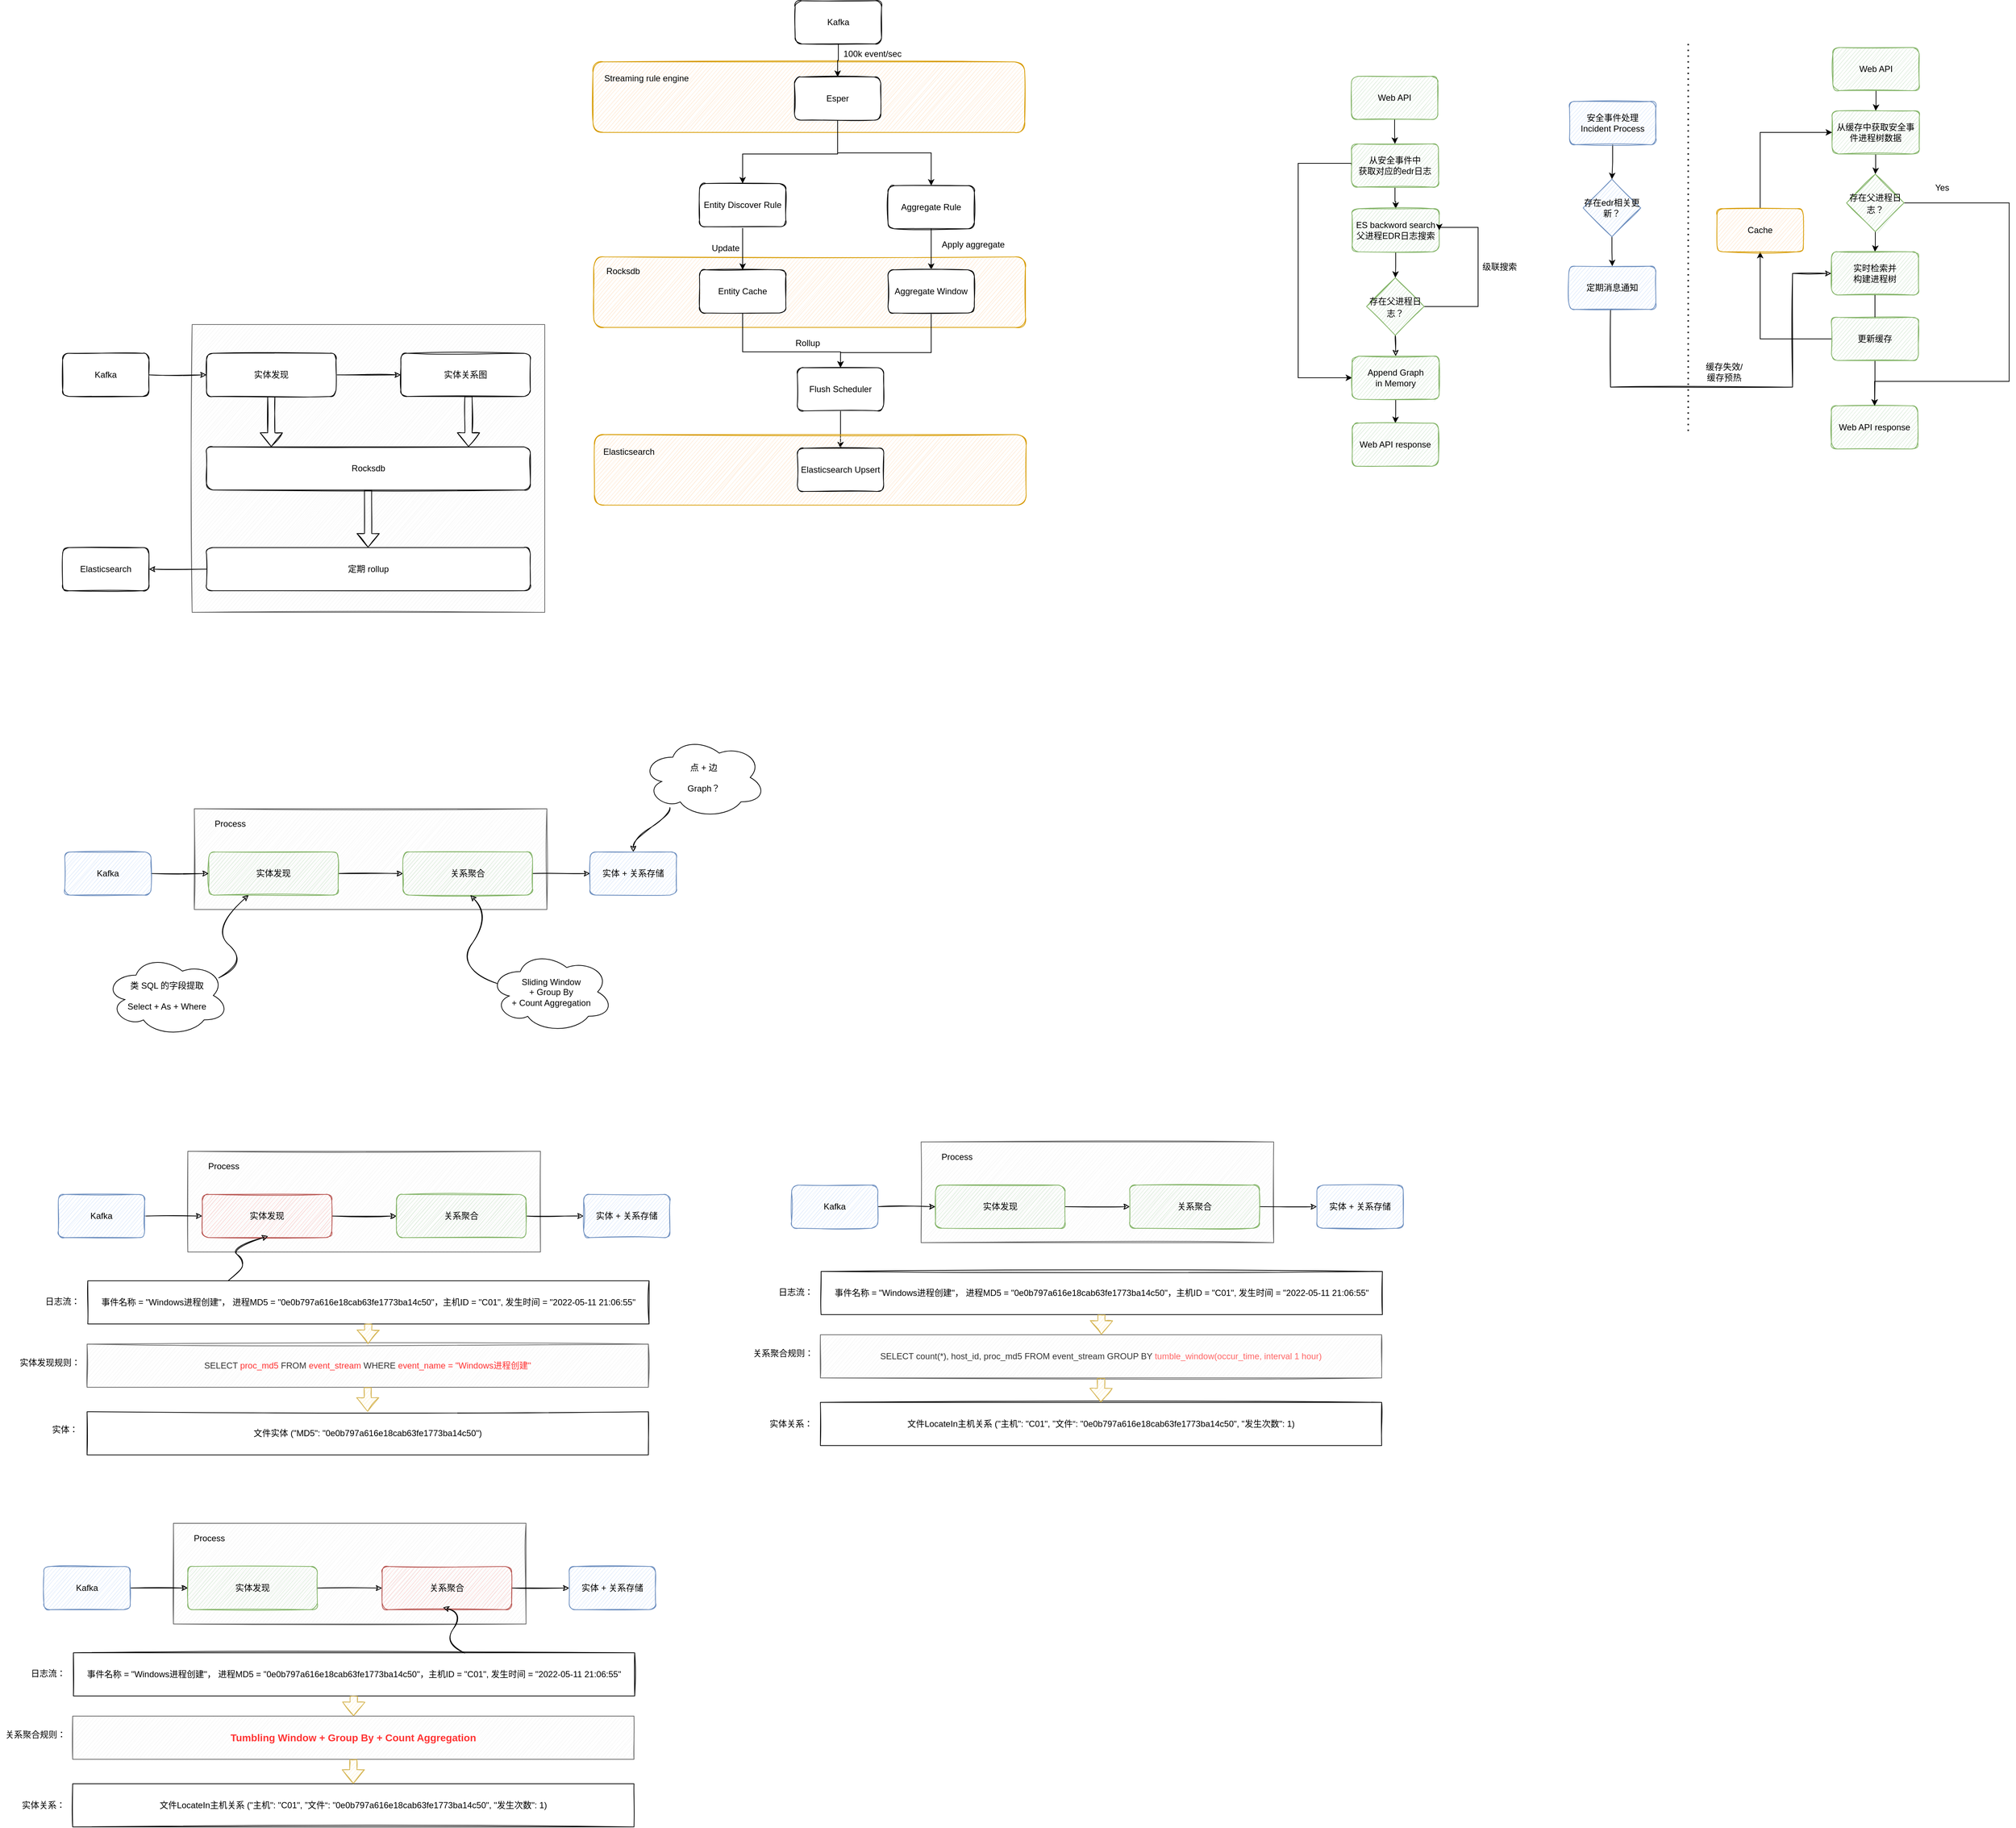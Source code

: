<mxfile version="18.0.3" type="github">
  <diagram id="Bc4stklnjkjWacHDApCI" name="Page-1">
    <mxGraphModel dx="2915" dy="2185" grid="0" gridSize="10" guides="0" tooltips="1" connect="1" arrows="1" fold="1" page="0" pageScale="1" pageWidth="827" pageHeight="1169" math="0" shadow="0">
      <root>
        <mxCell id="0" />
        <mxCell id="1" parent="0" />
        <mxCell id="wNQRX56qIdrxU0Y-b8XY-25" value="" style="rounded=1;whiteSpace=wrap;html=1;fillColor=#ffe6cc;strokeColor=#d79b00;sketch=1;" vertex="1" parent="1">
          <mxGeometry x="784" y="-328" width="600" height="98" as="geometry" />
        </mxCell>
        <mxCell id="wNQRX56qIdrxU0Y-b8XY-15" value="" style="rounded=1;whiteSpace=wrap;html=1;fillColor=#ffe6cc;strokeColor=#d79b00;sketch=1;" vertex="1" parent="1">
          <mxGeometry x="785" y="-57" width="600" height="98" as="geometry" />
        </mxCell>
        <mxCell id="tYvwkiq_I5TnECn9o_-X-4" value="" style="rounded=0;whiteSpace=wrap;html=1;fillColor=#f5f5f5;fontColor=#333333;strokeColor=#666666;sketch=1;" parent="1" vertex="1">
          <mxGeometry x="227" y="37" width="490" height="400" as="geometry" />
        </mxCell>
        <mxCell id="tYvwkiq_I5TnECn9o_-X-10" style="edgeStyle=orthogonalEdgeStyle;rounded=0;orthogonalLoop=1;jettySize=auto;html=1;fontColor=none;sketch=1;" parent="1" source="tYvwkiq_I5TnECn9o_-X-2" target="tYvwkiq_I5TnECn9o_-X-9" edge="1">
          <mxGeometry relative="1" as="geometry" />
        </mxCell>
        <mxCell id="tYvwkiq_I5TnECn9o_-X-2" value="实体发现" style="rounded=1;whiteSpace=wrap;html=1;sketch=1;" parent="1" vertex="1">
          <mxGeometry x="247" y="77" width="180" height="60" as="geometry" />
        </mxCell>
        <mxCell id="tYvwkiq_I5TnECn9o_-X-3" value="Rocksdb" style="rounded=1;whiteSpace=wrap;html=1;sketch=1;" parent="1" vertex="1">
          <mxGeometry x="247" y="207" width="450" height="60" as="geometry" />
        </mxCell>
        <mxCell id="tYvwkiq_I5TnECn9o_-X-6" value="" style="edgeStyle=orthogonalEdgeStyle;rounded=0;orthogonalLoop=1;jettySize=auto;html=1;entryX=0;entryY=0.5;entryDx=0;entryDy=0;sketch=1;" parent="1" source="tYvwkiq_I5TnECn9o_-X-5" target="tYvwkiq_I5TnECn9o_-X-2" edge="1">
          <mxGeometry relative="1" as="geometry" />
        </mxCell>
        <mxCell id="tYvwkiq_I5TnECn9o_-X-5" value="Kafka" style="rounded=1;whiteSpace=wrap;html=1;sketch=1;" parent="1" vertex="1">
          <mxGeometry x="47" y="77" width="120" height="60" as="geometry" />
        </mxCell>
        <mxCell id="tYvwkiq_I5TnECn9o_-X-7" value="Elasticsearch" style="rounded=1;whiteSpace=wrap;html=1;sketch=1;" parent="1" vertex="1">
          <mxGeometry x="47" y="347" width="120" height="60" as="geometry" />
        </mxCell>
        <mxCell id="tYvwkiq_I5TnECn9o_-X-11" style="edgeStyle=orthogonalEdgeStyle;rounded=0;orthogonalLoop=1;jettySize=auto;html=1;exitX=0;exitY=0.5;exitDx=0;exitDy=0;fontColor=none;sketch=1;" parent="1" source="tYvwkiq_I5TnECn9o_-X-8" target="tYvwkiq_I5TnECn9o_-X-7" edge="1">
          <mxGeometry relative="1" as="geometry" />
        </mxCell>
        <mxCell id="tYvwkiq_I5TnECn9o_-X-8" value="定期 rollup" style="rounded=1;whiteSpace=wrap;html=1;sketch=1;" parent="1" vertex="1">
          <mxGeometry x="247" y="347" width="450" height="60" as="geometry" />
        </mxCell>
        <mxCell id="tYvwkiq_I5TnECn9o_-X-9" value="实体关系图" style="rounded=1;whiteSpace=wrap;html=1;sketch=1;" parent="1" vertex="1">
          <mxGeometry x="517" y="77" width="180" height="60" as="geometry" />
        </mxCell>
        <mxCell id="tYvwkiq_I5TnECn9o_-X-12" value="" style="shape=flexArrow;endArrow=classic;html=1;rounded=0;fontColor=none;exitX=0.5;exitY=1;exitDx=0;exitDy=0;entryX=0.2;entryY=0;entryDx=0;entryDy=0;entryPerimeter=0;sketch=1;" parent="1" source="tYvwkiq_I5TnECn9o_-X-2" target="tYvwkiq_I5TnECn9o_-X-3" edge="1">
          <mxGeometry width="50" height="50" relative="1" as="geometry">
            <mxPoint x="327" y="257" as="sourcePoint" />
            <mxPoint x="377" y="207" as="targetPoint" />
          </mxGeometry>
        </mxCell>
        <mxCell id="tYvwkiq_I5TnECn9o_-X-13" value="" style="shape=flexArrow;endArrow=classic;html=1;rounded=0;fontColor=none;exitX=0.5;exitY=1;exitDx=0;exitDy=0;entryX=0.2;entryY=0;entryDx=0;entryDy=0;entryPerimeter=0;sketch=1;" parent="1" edge="1">
          <mxGeometry width="50" height="50" relative="1" as="geometry">
            <mxPoint x="611" y="137" as="sourcePoint" />
            <mxPoint x="611" y="207" as="targetPoint" />
          </mxGeometry>
        </mxCell>
        <mxCell id="tYvwkiq_I5TnECn9o_-X-14" value="" style="shape=flexArrow;endArrow=classic;html=1;rounded=0;fontColor=none;exitX=0.5;exitY=1;exitDx=0;exitDy=0;entryX=0.499;entryY=0;entryDx=0;entryDy=0;entryPerimeter=0;sketch=1;" parent="1" target="tYvwkiq_I5TnECn9o_-X-8" edge="1">
          <mxGeometry width="50" height="50" relative="1" as="geometry">
            <mxPoint x="471.5" y="267" as="sourcePoint" />
            <mxPoint x="471.5" y="337" as="targetPoint" />
          </mxGeometry>
        </mxCell>
        <mxCell id="tYvwkiq_I5TnECn9o_-X-17" value="" style="rounded=0;whiteSpace=wrap;html=1;fillColor=#f5f5f5;fontColor=#333333;strokeColor=#666666;shadow=0;sketch=1;" parent="1" vertex="1">
          <mxGeometry x="230" y="710" width="490" height="140" as="geometry" />
        </mxCell>
        <mxCell id="tYvwkiq_I5TnECn9o_-X-18" style="edgeStyle=orthogonalEdgeStyle;rounded=0;orthogonalLoop=1;jettySize=auto;html=1;fontColor=none;shadow=0;sketch=1;" parent="1" source="tYvwkiq_I5TnECn9o_-X-19" target="tYvwkiq_I5TnECn9o_-X-26" edge="1">
          <mxGeometry relative="1" as="geometry" />
        </mxCell>
        <mxCell id="tYvwkiq_I5TnECn9o_-X-19" value="实体发现" style="rounded=1;whiteSpace=wrap;html=1;shadow=0;sketch=1;fillColor=#d5e8d4;strokeColor=#82b366;" parent="1" vertex="1">
          <mxGeometry x="250" y="770" width="180" height="60" as="geometry" />
        </mxCell>
        <mxCell id="tYvwkiq_I5TnECn9o_-X-21" value="" style="edgeStyle=orthogonalEdgeStyle;rounded=0;orthogonalLoop=1;jettySize=auto;html=1;entryX=0;entryY=0.5;entryDx=0;entryDy=0;shadow=0;sketch=1;" parent="1" source="tYvwkiq_I5TnECn9o_-X-22" target="tYvwkiq_I5TnECn9o_-X-19" edge="1">
          <mxGeometry relative="1" as="geometry" />
        </mxCell>
        <mxCell id="tYvwkiq_I5TnECn9o_-X-22" value="Kafka" style="rounded=1;whiteSpace=wrap;html=1;shadow=0;sketch=1;fillColor=#dae8fc;strokeColor=#6c8ebf;" parent="1" vertex="1">
          <mxGeometry x="50" y="770" width="120" height="60" as="geometry" />
        </mxCell>
        <mxCell id="tYvwkiq_I5TnECn9o_-X-32" style="edgeStyle=orthogonalEdgeStyle;rounded=0;orthogonalLoop=1;jettySize=auto;html=1;exitX=1;exitY=0.5;exitDx=0;exitDy=0;entryX=0;entryY=0.5;entryDx=0;entryDy=0;fontColor=none;shadow=0;sketch=1;" parent="1" source="tYvwkiq_I5TnECn9o_-X-26" target="tYvwkiq_I5TnECn9o_-X-31" edge="1">
          <mxGeometry relative="1" as="geometry" />
        </mxCell>
        <mxCell id="tYvwkiq_I5TnECn9o_-X-26" value="关系聚合" style="rounded=1;whiteSpace=wrap;html=1;shadow=0;sketch=1;fillColor=#d5e8d4;strokeColor=#82b366;" parent="1" vertex="1">
          <mxGeometry x="520" y="770" width="180" height="60" as="geometry" />
        </mxCell>
        <mxCell id="tYvwkiq_I5TnECn9o_-X-31" value="实体 + 关系存储" style="rounded=1;whiteSpace=wrap;html=1;shadow=0;sketch=1;fillColor=#dae8fc;strokeColor=#6c8ebf;" parent="1" vertex="1">
          <mxGeometry x="780" y="770" width="120" height="60" as="geometry" />
        </mxCell>
        <mxCell id="tYvwkiq_I5TnECn9o_-X-34" value="Process" style="text;html=1;strokeColor=none;fillColor=none;align=center;verticalAlign=middle;whiteSpace=wrap;rounded=0;shadow=0;fontColor=none;sketch=1;" parent="1" vertex="1">
          <mxGeometry x="250" y="716" width="60" height="30" as="geometry" />
        </mxCell>
        <mxCell id="tYvwkiq_I5TnECn9o_-X-36" value="" style="curved=1;endArrow=classic;html=1;rounded=0;shadow=0;sketch=1;fontColor=none;exitX=1;exitY=0;exitDx=0;exitDy=0;" parent="1" target="tYvwkiq_I5TnECn9o_-X-19" edge="1">
          <mxGeometry width="50" height="50" relative="1" as="geometry">
            <mxPoint x="264" y="945" as="sourcePoint" />
            <mxPoint x="304" y="875" as="targetPoint" />
            <Array as="points">
              <mxPoint x="304" y="925" />
              <mxPoint x="254" y="875" />
            </Array>
          </mxGeometry>
        </mxCell>
        <mxCell id="tYvwkiq_I5TnECn9o_-X-37" value="类 SQL 的字段提取&lt;br&gt;&lt;br&gt;Select + As + Where" style="ellipse;shape=cloud;whiteSpace=wrap;html=1;shadow=0;fontColor=none;" parent="1" vertex="1">
          <mxGeometry x="106" y="913" width="172" height="113" as="geometry" />
        </mxCell>
        <mxCell id="tYvwkiq_I5TnECn9o_-X-38" value="" style="curved=1;endArrow=classic;html=1;rounded=0;shadow=0;sketch=1;fontColor=none;exitX=0.07;exitY=0.4;exitDx=0;exitDy=0;exitPerimeter=0;" parent="1" source="tYvwkiq_I5TnECn9o_-X-39" edge="1">
          <mxGeometry width="50" height="50" relative="1" as="geometry">
            <mxPoint x="572" y="945" as="sourcePoint" />
            <mxPoint x="613.6" y="830" as="targetPoint" />
            <Array as="points">
              <mxPoint x="592" y="932" />
              <mxPoint x="642" y="860" />
            </Array>
          </mxGeometry>
        </mxCell>
        <mxCell id="tYvwkiq_I5TnECn9o_-X-39" value="Sliding Window &lt;br&gt;+ Group By&lt;br&gt;+ Count Aggregation" style="ellipse;shape=cloud;whiteSpace=wrap;html=1;shadow=0;fontColor=none;" parent="1" vertex="1">
          <mxGeometry x="640" y="908" width="172" height="113" as="geometry" />
        </mxCell>
        <mxCell id="tYvwkiq_I5TnECn9o_-X-40" value="点 + 边&lt;br&gt;&lt;br&gt;Graph？" style="ellipse;shape=cloud;whiteSpace=wrap;html=1;shadow=0;fontColor=none;" parent="1" vertex="1">
          <mxGeometry x="852" y="610" width="172" height="113" as="geometry" />
        </mxCell>
        <mxCell id="tYvwkiq_I5TnECn9o_-X-41" value="" style="curved=1;endArrow=classic;html=1;rounded=0;shadow=0;sketch=1;fontColor=none;exitX=0.226;exitY=0.869;exitDx=0;exitDy=0;exitPerimeter=0;entryX=0.5;entryY=0;entryDx=0;entryDy=0;" parent="1" source="tYvwkiq_I5TnECn9o_-X-40" target="tYvwkiq_I5TnECn9o_-X-31" edge="1">
          <mxGeometry width="50" height="50" relative="1" as="geometry">
            <mxPoint x="662.04" y="963.2" as="sourcePoint" />
            <mxPoint x="623.6" y="840" as="targetPoint" />
            <Array as="points">
              <mxPoint x="892" y="717" />
              <mxPoint x="840" y="753" />
            </Array>
          </mxGeometry>
        </mxCell>
        <mxCell id="tYvwkiq_I5TnECn9o_-X-42" value="" style="rounded=0;whiteSpace=wrap;html=1;fillColor=#f5f5f5;fontColor=#333333;strokeColor=#666666;shadow=0;sketch=1;" parent="1" vertex="1">
          <mxGeometry x="221" y="1186" width="490" height="140" as="geometry" />
        </mxCell>
        <mxCell id="tYvwkiq_I5TnECn9o_-X-43" style="edgeStyle=orthogonalEdgeStyle;rounded=0;orthogonalLoop=1;jettySize=auto;html=1;fontColor=none;shadow=0;sketch=1;" parent="1" source="tYvwkiq_I5TnECn9o_-X-44" target="tYvwkiq_I5TnECn9o_-X-48" edge="1">
          <mxGeometry relative="1" as="geometry" />
        </mxCell>
        <mxCell id="tYvwkiq_I5TnECn9o_-X-44" value="实体发现" style="rounded=1;whiteSpace=wrap;html=1;shadow=0;sketch=1;fillColor=#f8cecc;strokeColor=#b85450;" parent="1" vertex="1">
          <mxGeometry x="241" y="1246" width="180" height="60" as="geometry" />
        </mxCell>
        <mxCell id="tYvwkiq_I5TnECn9o_-X-45" value="" style="edgeStyle=orthogonalEdgeStyle;rounded=0;orthogonalLoop=1;jettySize=auto;html=1;entryX=0;entryY=0.5;entryDx=0;entryDy=0;shadow=0;sketch=1;" parent="1" source="tYvwkiq_I5TnECn9o_-X-46" target="tYvwkiq_I5TnECn9o_-X-44" edge="1">
          <mxGeometry relative="1" as="geometry" />
        </mxCell>
        <mxCell id="tYvwkiq_I5TnECn9o_-X-46" value="Kafka" style="rounded=1;whiteSpace=wrap;html=1;shadow=0;sketch=1;fillColor=#dae8fc;strokeColor=#6c8ebf;" parent="1" vertex="1">
          <mxGeometry x="41" y="1246" width="120" height="60" as="geometry" />
        </mxCell>
        <mxCell id="tYvwkiq_I5TnECn9o_-X-47" style="edgeStyle=orthogonalEdgeStyle;rounded=0;orthogonalLoop=1;jettySize=auto;html=1;exitX=1;exitY=0.5;exitDx=0;exitDy=0;entryX=0;entryY=0.5;entryDx=0;entryDy=0;fontColor=none;shadow=0;sketch=1;" parent="1" source="tYvwkiq_I5TnECn9o_-X-48" target="tYvwkiq_I5TnECn9o_-X-49" edge="1">
          <mxGeometry relative="1" as="geometry" />
        </mxCell>
        <mxCell id="tYvwkiq_I5TnECn9o_-X-48" value="关系聚合" style="rounded=1;whiteSpace=wrap;html=1;shadow=0;sketch=1;fillColor=#d5e8d4;strokeColor=#82b366;" parent="1" vertex="1">
          <mxGeometry x="511" y="1246" width="180" height="60" as="geometry" />
        </mxCell>
        <mxCell id="tYvwkiq_I5TnECn9o_-X-49" value="实体 + 关系存储" style="rounded=1;whiteSpace=wrap;html=1;shadow=0;sketch=1;fillColor=#dae8fc;strokeColor=#6c8ebf;" parent="1" vertex="1">
          <mxGeometry x="771" y="1246" width="120" height="60" as="geometry" />
        </mxCell>
        <mxCell id="tYvwkiq_I5TnECn9o_-X-50" value="Process" style="text;html=1;strokeColor=none;fillColor=none;align=center;verticalAlign=middle;whiteSpace=wrap;rounded=0;shadow=0;fontColor=none;sketch=1;" parent="1" vertex="1">
          <mxGeometry x="241" y="1192" width="60" height="30" as="geometry" />
        </mxCell>
        <mxCell id="tYvwkiq_I5TnECn9o_-X-53" value="事件名称 = &quot;Windows进程创建&quot;， 进程MD5 = &quot;0e0b797a616e18cab63fe1773ba14c50&quot;，主机ID = &quot;C01&quot;, 发生时间 = &quot;2022-05-11 21:06:55&quot;" style="rounded=0;whiteSpace=wrap;html=1;shadow=0;sketch=1;" parent="1" vertex="1">
          <mxGeometry x="82" y="1366" width="780" height="60" as="geometry" />
        </mxCell>
        <mxCell id="tYvwkiq_I5TnECn9o_-X-54" value="SELECT &lt;font color=&quot;#ff3333&quot;&gt;proc_md5 &lt;/font&gt;FROM &lt;font color=&quot;#ff3333&quot;&gt;event_stream &lt;/font&gt;WHERE &lt;font color=&quot;#ff3333&quot;&gt;event_name = &quot;Windows进程创建&quot;&lt;/font&gt;" style="rounded=0;whiteSpace=wrap;html=1;shadow=0;sketch=1;fillColor=#f5f5f5;strokeColor=#666666;fontColor=#333333;" parent="1" vertex="1">
          <mxGeometry x="81" y="1454" width="780" height="60" as="geometry" />
        </mxCell>
        <mxCell id="tYvwkiq_I5TnECn9o_-X-55" value="" style="shape=flexArrow;endArrow=classic;html=1;rounded=0;shadow=0;sketch=1;fontColor=#FF3333;fillColor=#fff2cc;strokeColor=#d6b656;" parent="1" source="tYvwkiq_I5TnECn9o_-X-53" target="tYvwkiq_I5TnECn9o_-X-54" edge="1">
          <mxGeometry width="50" height="50" relative="1" as="geometry">
            <mxPoint x="433" y="1477" as="sourcePoint" />
            <mxPoint x="462" y="1610" as="targetPoint" />
          </mxGeometry>
        </mxCell>
        <mxCell id="tYvwkiq_I5TnECn9o_-X-58" value="&lt;font color=&quot;#000000&quot;&gt;日志流：&lt;/font&gt;" style="text;html=1;strokeColor=none;fillColor=none;align=center;verticalAlign=middle;whiteSpace=wrap;rounded=0;shadow=0;sketch=1;fontColor=#FF3333;" parent="1" vertex="1">
          <mxGeometry x="17" y="1380" width="60" height="30" as="geometry" />
        </mxCell>
        <mxCell id="tYvwkiq_I5TnECn9o_-X-59" value="&lt;font color=&quot;#000000&quot;&gt;实体发现规则：&lt;/font&gt;" style="text;html=1;strokeColor=none;fillColor=none;align=center;verticalAlign=middle;whiteSpace=wrap;rounded=0;shadow=0;sketch=1;fontColor=#FF3333;" parent="1" vertex="1">
          <mxGeometry x="-20" y="1465" width="99" height="30" as="geometry" />
        </mxCell>
        <mxCell id="tYvwkiq_I5TnECn9o_-X-60" value="文件实体 (&quot;MD5&quot;: &quot;0e0b797a616e18cab63fe1773ba14c50&quot;)" style="rounded=0;whiteSpace=wrap;html=1;shadow=0;sketch=1;" parent="1" vertex="1">
          <mxGeometry x="81" y="1548" width="780" height="60" as="geometry" />
        </mxCell>
        <mxCell id="tYvwkiq_I5TnECn9o_-X-61" value="" style="shape=flexArrow;endArrow=classic;html=1;rounded=0;shadow=0;sketch=1;fontColor=#FF3333;fillColor=#fff2cc;strokeColor=#d6b656;" parent="1" source="tYvwkiq_I5TnECn9o_-X-54" target="tYvwkiq_I5TnECn9o_-X-60" edge="1">
          <mxGeometry width="50" height="50" relative="1" as="geometry">
            <mxPoint x="481.659" y="1436" as="sourcePoint" />
            <mxPoint x="481.341" y="1464" as="targetPoint" />
          </mxGeometry>
        </mxCell>
        <mxCell id="tYvwkiq_I5TnECn9o_-X-62" value="&lt;font color=&quot;#000000&quot;&gt;实体：&lt;/font&gt;" style="text;html=1;strokeColor=none;fillColor=none;align=center;verticalAlign=middle;whiteSpace=wrap;rounded=0;shadow=0;sketch=1;fontColor=#FF3333;" parent="1" vertex="1">
          <mxGeometry x="1" y="1558" width="99" height="30" as="geometry" />
        </mxCell>
        <mxCell id="tYvwkiq_I5TnECn9o_-X-63" value="" style="rounded=0;whiteSpace=wrap;html=1;fillColor=#f5f5f5;fontColor=#333333;strokeColor=#666666;shadow=0;sketch=1;" parent="1" vertex="1">
          <mxGeometry x="1240" y="1173" width="490" height="140" as="geometry" />
        </mxCell>
        <mxCell id="tYvwkiq_I5TnECn9o_-X-64" style="edgeStyle=orthogonalEdgeStyle;rounded=0;orthogonalLoop=1;jettySize=auto;html=1;fontColor=none;shadow=0;sketch=1;" parent="1" source="tYvwkiq_I5TnECn9o_-X-65" target="tYvwkiq_I5TnECn9o_-X-69" edge="1">
          <mxGeometry relative="1" as="geometry" />
        </mxCell>
        <mxCell id="tYvwkiq_I5TnECn9o_-X-65" value="实体发现" style="rounded=1;whiteSpace=wrap;html=1;shadow=0;sketch=1;fillColor=#d5e8d4;strokeColor=#82b366;" parent="1" vertex="1">
          <mxGeometry x="1260" y="1233" width="180" height="60" as="geometry" />
        </mxCell>
        <mxCell id="tYvwkiq_I5TnECn9o_-X-66" value="" style="edgeStyle=orthogonalEdgeStyle;rounded=0;orthogonalLoop=1;jettySize=auto;html=1;entryX=0;entryY=0.5;entryDx=0;entryDy=0;shadow=0;sketch=1;" parent="1" source="tYvwkiq_I5TnECn9o_-X-67" target="tYvwkiq_I5TnECn9o_-X-65" edge="1">
          <mxGeometry relative="1" as="geometry" />
        </mxCell>
        <mxCell id="tYvwkiq_I5TnECn9o_-X-67" value="Kafka" style="rounded=1;whiteSpace=wrap;html=1;shadow=0;sketch=1;fillColor=#dae8fc;strokeColor=#6c8ebf;" parent="1" vertex="1">
          <mxGeometry x="1060" y="1233" width="120" height="60" as="geometry" />
        </mxCell>
        <mxCell id="tYvwkiq_I5TnECn9o_-X-68" style="edgeStyle=orthogonalEdgeStyle;rounded=0;orthogonalLoop=1;jettySize=auto;html=1;exitX=1;exitY=0.5;exitDx=0;exitDy=0;entryX=0;entryY=0.5;entryDx=0;entryDy=0;fontColor=none;shadow=0;sketch=1;" parent="1" source="tYvwkiq_I5TnECn9o_-X-69" target="tYvwkiq_I5TnECn9o_-X-70" edge="1">
          <mxGeometry relative="1" as="geometry" />
        </mxCell>
        <mxCell id="tYvwkiq_I5TnECn9o_-X-69" value="关系聚合" style="rounded=1;whiteSpace=wrap;html=1;shadow=0;sketch=1;fillColor=#d5e8d4;strokeColor=#82b366;" parent="1" vertex="1">
          <mxGeometry x="1530" y="1233" width="180" height="60" as="geometry" />
        </mxCell>
        <mxCell id="tYvwkiq_I5TnECn9o_-X-70" value="实体 + 关系存储" style="rounded=1;whiteSpace=wrap;html=1;shadow=0;sketch=1;fillColor=#dae8fc;strokeColor=#6c8ebf;" parent="1" vertex="1">
          <mxGeometry x="1790" y="1233" width="120" height="60" as="geometry" />
        </mxCell>
        <mxCell id="tYvwkiq_I5TnECn9o_-X-71" value="Process" style="text;html=1;strokeColor=none;fillColor=none;align=center;verticalAlign=middle;whiteSpace=wrap;rounded=0;shadow=0;fontColor=none;sketch=1;" parent="1" vertex="1">
          <mxGeometry x="1260" y="1179" width="60" height="30" as="geometry" />
        </mxCell>
        <mxCell id="tYvwkiq_I5TnECn9o_-X-72" value="事件名称 = &quot;Windows进程创建&quot;， 进程MD5 = &quot;0e0b797a616e18cab63fe1773ba14c50&quot;，主机ID = &quot;C01&quot;, 发生时间 = &quot;2022-05-11 21:06:55&quot;" style="rounded=0;whiteSpace=wrap;html=1;shadow=0;sketch=1;" parent="1" vertex="1">
          <mxGeometry x="1101" y="1353" width="780" height="60" as="geometry" />
        </mxCell>
        <mxCell id="tYvwkiq_I5TnECn9o_-X-73" value="SELECT count(*), host_id, proc_md5 FROM event_stream GROUP BY &lt;font color=&quot;#ff6666&quot;&gt;tumble_window(occur_time, interval 1 hour)&lt;/font&gt;" style="rounded=0;whiteSpace=wrap;html=1;shadow=0;sketch=1;fillColor=#f5f5f5;strokeColor=#666666;fontColor=#333333;" parent="1" vertex="1">
          <mxGeometry x="1100" y="1441" width="780" height="60" as="geometry" />
        </mxCell>
        <mxCell id="tYvwkiq_I5TnECn9o_-X-74" value="" style="shape=flexArrow;endArrow=classic;html=1;rounded=0;shadow=0;sketch=1;fontColor=#FF3333;fillColor=#fff2cc;strokeColor=#d6b656;" parent="1" source="tYvwkiq_I5TnECn9o_-X-72" target="tYvwkiq_I5TnECn9o_-X-73" edge="1">
          <mxGeometry width="50" height="50" relative="1" as="geometry">
            <mxPoint x="1452" y="1464" as="sourcePoint" />
            <mxPoint x="1481" y="1597" as="targetPoint" />
          </mxGeometry>
        </mxCell>
        <mxCell id="tYvwkiq_I5TnECn9o_-X-75" value="&lt;font color=&quot;#000000&quot;&gt;日志流：&lt;/font&gt;" style="text;html=1;strokeColor=none;fillColor=none;align=center;verticalAlign=middle;whiteSpace=wrap;rounded=0;shadow=0;sketch=1;fontColor=#FF3333;" parent="1" vertex="1">
          <mxGeometry x="1036" y="1367" width="60" height="30" as="geometry" />
        </mxCell>
        <mxCell id="tYvwkiq_I5TnECn9o_-X-76" value="&lt;font color=&quot;#000000&quot;&gt;关系聚合规则：&lt;/font&gt;" style="text;html=1;strokeColor=none;fillColor=none;align=center;verticalAlign=middle;whiteSpace=wrap;rounded=0;shadow=0;sketch=1;fontColor=#FF3333;" parent="1" vertex="1">
          <mxGeometry x="999" y="1452" width="99" height="30" as="geometry" />
        </mxCell>
        <mxCell id="tYvwkiq_I5TnECn9o_-X-77" value="文件LocateIn主机关系 (&quot;主机&quot;: &quot;C01&quot;, ”文件“: &quot;0e0b797a616e18cab63fe1773ba14c50&quot;, &quot;发生次数&quot;: 1)" style="rounded=0;whiteSpace=wrap;html=1;shadow=0;sketch=1;" parent="1" vertex="1">
          <mxGeometry x="1100" y="1535" width="780" height="60" as="geometry" />
        </mxCell>
        <mxCell id="tYvwkiq_I5TnECn9o_-X-78" value="" style="shape=flexArrow;endArrow=classic;html=1;rounded=0;shadow=0;sketch=1;fontColor=#FF3333;fillColor=#fff2cc;strokeColor=#d6b656;" parent="1" source="tYvwkiq_I5TnECn9o_-X-73" target="tYvwkiq_I5TnECn9o_-X-77" edge="1">
          <mxGeometry width="50" height="50" relative="1" as="geometry">
            <mxPoint x="1500.659" y="1423" as="sourcePoint" />
            <mxPoint x="1500.341" y="1451" as="targetPoint" />
          </mxGeometry>
        </mxCell>
        <mxCell id="tYvwkiq_I5TnECn9o_-X-79" value="&lt;font color=&quot;#000000&quot;&gt;实体关系：&lt;/font&gt;" style="text;html=1;strokeColor=none;fillColor=none;align=center;verticalAlign=middle;whiteSpace=wrap;rounded=0;shadow=0;sketch=1;fontColor=#FF3333;" parent="1" vertex="1">
          <mxGeometry x="1010" y="1550" width="99" height="30" as="geometry" />
        </mxCell>
        <mxCell id="tYvwkiq_I5TnECn9o_-X-97" value="" style="rounded=0;whiteSpace=wrap;html=1;fillColor=#f5f5f5;fontColor=#333333;strokeColor=#666666;shadow=0;sketch=1;" parent="1" vertex="1">
          <mxGeometry x="201" y="1703" width="490" height="140" as="geometry" />
        </mxCell>
        <mxCell id="tYvwkiq_I5TnECn9o_-X-98" style="edgeStyle=orthogonalEdgeStyle;rounded=0;orthogonalLoop=1;jettySize=auto;html=1;fontColor=none;shadow=0;sketch=1;" parent="1" source="tYvwkiq_I5TnECn9o_-X-99" target="tYvwkiq_I5TnECn9o_-X-103" edge="1">
          <mxGeometry relative="1" as="geometry" />
        </mxCell>
        <mxCell id="tYvwkiq_I5TnECn9o_-X-99" value="实体发现" style="rounded=1;whiteSpace=wrap;html=1;shadow=0;sketch=1;fillColor=#d5e8d4;strokeColor=#82b366;" parent="1" vertex="1">
          <mxGeometry x="221" y="1763" width="180" height="60" as="geometry" />
        </mxCell>
        <mxCell id="tYvwkiq_I5TnECn9o_-X-100" value="" style="edgeStyle=orthogonalEdgeStyle;rounded=0;orthogonalLoop=1;jettySize=auto;html=1;entryX=0;entryY=0.5;entryDx=0;entryDy=0;shadow=0;sketch=1;" parent="1" source="tYvwkiq_I5TnECn9o_-X-101" target="tYvwkiq_I5TnECn9o_-X-99" edge="1">
          <mxGeometry relative="1" as="geometry" />
        </mxCell>
        <mxCell id="tYvwkiq_I5TnECn9o_-X-101" value="Kafka" style="rounded=1;whiteSpace=wrap;html=1;shadow=0;sketch=1;fillColor=#dae8fc;strokeColor=#6c8ebf;" parent="1" vertex="1">
          <mxGeometry x="21" y="1763" width="120" height="60" as="geometry" />
        </mxCell>
        <mxCell id="tYvwkiq_I5TnECn9o_-X-102" style="edgeStyle=orthogonalEdgeStyle;rounded=0;orthogonalLoop=1;jettySize=auto;html=1;exitX=1;exitY=0.5;exitDx=0;exitDy=0;entryX=0;entryY=0.5;entryDx=0;entryDy=0;fontColor=none;shadow=0;sketch=1;" parent="1" source="tYvwkiq_I5TnECn9o_-X-103" target="tYvwkiq_I5TnECn9o_-X-104" edge="1">
          <mxGeometry relative="1" as="geometry" />
        </mxCell>
        <mxCell id="tYvwkiq_I5TnECn9o_-X-103" value="关系聚合" style="rounded=1;whiteSpace=wrap;html=1;shadow=0;sketch=1;fillColor=#f8cecc;strokeColor=#b85450;" parent="1" vertex="1">
          <mxGeometry x="491" y="1763" width="180" height="60" as="geometry" />
        </mxCell>
        <mxCell id="tYvwkiq_I5TnECn9o_-X-104" value="实体 + 关系存储" style="rounded=1;whiteSpace=wrap;html=1;shadow=0;sketch=1;fillColor=#dae8fc;strokeColor=#6c8ebf;" parent="1" vertex="1">
          <mxGeometry x="751" y="1763" width="120" height="60" as="geometry" />
        </mxCell>
        <mxCell id="tYvwkiq_I5TnECn9o_-X-105" value="Process" style="text;html=1;strokeColor=none;fillColor=none;align=center;verticalAlign=middle;whiteSpace=wrap;rounded=0;shadow=0;fontColor=none;sketch=1;" parent="1" vertex="1">
          <mxGeometry x="221" y="1709" width="60" height="30" as="geometry" />
        </mxCell>
        <mxCell id="tYvwkiq_I5TnECn9o_-X-106" value="事件名称 = &quot;Windows进程创建&quot;， 进程MD5 = &quot;0e0b797a616e18cab63fe1773ba14c50&quot;，主机ID = &quot;C01&quot;, 发生时间 = &quot;2022-05-11 21:06:55&quot;" style="rounded=0;whiteSpace=wrap;html=1;shadow=0;sketch=1;" parent="1" vertex="1">
          <mxGeometry x="62" y="1883" width="780" height="60" as="geometry" />
        </mxCell>
        <mxCell id="tYvwkiq_I5TnECn9o_-X-107" value="&lt;b&gt;&lt;font style=&quot;line-height: 1.3; font-size: 14px;&quot; color=&quot;#ff3333&quot;&gt;Tumbling Window + Group By + Count Aggregation&lt;/font&gt;&lt;/b&gt;" style="rounded=0;whiteSpace=wrap;html=1;shadow=0;sketch=1;fillColor=#f5f5f5;strokeColor=#666666;fontColor=#333333;" parent="1" vertex="1">
          <mxGeometry x="61" y="1971" width="780" height="60" as="geometry" />
        </mxCell>
        <mxCell id="tYvwkiq_I5TnECn9o_-X-108" value="" style="shape=flexArrow;endArrow=classic;html=1;rounded=0;shadow=0;sketch=1;fontColor=#FF3333;fillColor=#fff2cc;strokeColor=#d6b656;" parent="1" source="tYvwkiq_I5TnECn9o_-X-106" target="tYvwkiq_I5TnECn9o_-X-107" edge="1">
          <mxGeometry width="50" height="50" relative="1" as="geometry">
            <mxPoint x="413" y="1994" as="sourcePoint" />
            <mxPoint x="442" y="2127" as="targetPoint" />
          </mxGeometry>
        </mxCell>
        <mxCell id="tYvwkiq_I5TnECn9o_-X-109" value="&lt;font color=&quot;#000000&quot;&gt;日志流：&lt;/font&gt;" style="text;html=1;strokeColor=none;fillColor=none;align=center;verticalAlign=middle;whiteSpace=wrap;rounded=0;shadow=0;sketch=1;fontColor=#FF3333;" parent="1" vertex="1">
          <mxGeometry x="-3" y="1897" width="60" height="30" as="geometry" />
        </mxCell>
        <mxCell id="tYvwkiq_I5TnECn9o_-X-110" value="&lt;font color=&quot;#000000&quot;&gt;关系聚合规则：&lt;/font&gt;" style="text;html=1;strokeColor=none;fillColor=none;align=center;verticalAlign=middle;whiteSpace=wrap;rounded=0;shadow=0;sketch=1;fontColor=#FF3333;" parent="1" vertex="1">
          <mxGeometry x="-40" y="1982" width="99" height="30" as="geometry" />
        </mxCell>
        <mxCell id="tYvwkiq_I5TnECn9o_-X-111" value="文件LocateIn主机关系 (&quot;主机&quot;: &quot;C01&quot;, ”文件“: &quot;0e0b797a616e18cab63fe1773ba14c50&quot;, &quot;发生次数&quot;: 1)" style="rounded=0;whiteSpace=wrap;html=1;shadow=0;sketch=1;" parent="1" vertex="1">
          <mxGeometry x="61" y="2065" width="780" height="60" as="geometry" />
        </mxCell>
        <mxCell id="tYvwkiq_I5TnECn9o_-X-112" value="" style="shape=flexArrow;endArrow=classic;html=1;rounded=0;shadow=0;sketch=1;fontColor=#FF3333;fillColor=#fff2cc;strokeColor=#d6b656;" parent="1" source="tYvwkiq_I5TnECn9o_-X-107" target="tYvwkiq_I5TnECn9o_-X-111" edge="1">
          <mxGeometry width="50" height="50" relative="1" as="geometry">
            <mxPoint x="461.659" y="1953" as="sourcePoint" />
            <mxPoint x="461.341" y="1981" as="targetPoint" />
          </mxGeometry>
        </mxCell>
        <mxCell id="tYvwkiq_I5TnECn9o_-X-113" value="&lt;font color=&quot;#000000&quot;&gt;实体关系：&lt;/font&gt;" style="text;html=1;strokeColor=none;fillColor=none;align=center;verticalAlign=middle;whiteSpace=wrap;rounded=0;shadow=0;sketch=1;fontColor=#FF3333;" parent="1" vertex="1">
          <mxGeometry x="-29" y="2080" width="99" height="30" as="geometry" />
        </mxCell>
        <mxCell id="wNQRX56qIdrxU0Y-b8XY-4" style="edgeStyle=orthogonalEdgeStyle;rounded=0;orthogonalLoop=1;jettySize=auto;html=1;" edge="1" parent="1" source="wNQRX56qIdrxU0Y-b8XY-1" target="wNQRX56qIdrxU0Y-b8XY-2">
          <mxGeometry relative="1" as="geometry" />
        </mxCell>
        <mxCell id="wNQRX56qIdrxU0Y-b8XY-1" value="Kafka" style="rounded=1;whiteSpace=wrap;html=1;sketch=1;" vertex="1" parent="1">
          <mxGeometry x="1065" y="-413" width="120" height="60" as="geometry" />
        </mxCell>
        <mxCell id="wNQRX56qIdrxU0Y-b8XY-7" style="edgeStyle=orthogonalEdgeStyle;rounded=0;orthogonalLoop=1;jettySize=auto;html=1;exitX=0.5;exitY=1;exitDx=0;exitDy=0;" edge="1" parent="1" source="wNQRX56qIdrxU0Y-b8XY-2" target="wNQRX56qIdrxU0Y-b8XY-5">
          <mxGeometry relative="1" as="geometry">
            <mxPoint x="1127" y="-237" as="sourcePoint" />
            <Array as="points">
              <mxPoint x="1124" y="-200" />
              <mxPoint x="992" y="-200" />
            </Array>
          </mxGeometry>
        </mxCell>
        <mxCell id="wNQRX56qIdrxU0Y-b8XY-8" style="edgeStyle=orthogonalEdgeStyle;rounded=0;orthogonalLoop=1;jettySize=auto;html=1;exitX=0.5;exitY=1;exitDx=0;exitDy=0;" edge="1" parent="1" source="wNQRX56qIdrxU0Y-b8XY-2" target="wNQRX56qIdrxU0Y-b8XY-6">
          <mxGeometry relative="1" as="geometry" />
        </mxCell>
        <mxCell id="wNQRX56qIdrxU0Y-b8XY-2" value="Esper" style="rounded=1;whiteSpace=wrap;html=1;sketch=1;" vertex="1" parent="1">
          <mxGeometry x="1064" y="-307" width="120" height="60" as="geometry" />
        </mxCell>
        <mxCell id="wNQRX56qIdrxU0Y-b8XY-18" style="edgeStyle=orthogonalEdgeStyle;rounded=0;orthogonalLoop=1;jettySize=auto;html=1;exitX=0.5;exitY=1;exitDx=0;exitDy=0;" edge="1" parent="1" source="wNQRX56qIdrxU0Y-b8XY-3" target="wNQRX56qIdrxU0Y-b8XY-17">
          <mxGeometry relative="1" as="geometry">
            <Array as="points">
              <mxPoint x="992" y="75" />
              <mxPoint x="1128" y="75" />
            </Array>
          </mxGeometry>
        </mxCell>
        <mxCell id="wNQRX56qIdrxU0Y-b8XY-3" value="Entity Cache" style="rounded=1;whiteSpace=wrap;html=1;sketch=1;" vertex="1" parent="1">
          <mxGeometry x="932" y="-39" width="120" height="60" as="geometry" />
        </mxCell>
        <mxCell id="wNQRX56qIdrxU0Y-b8XY-10" style="edgeStyle=orthogonalEdgeStyle;rounded=0;orthogonalLoop=1;jettySize=auto;html=1;" edge="1" parent="1" source="wNQRX56qIdrxU0Y-b8XY-5" target="wNQRX56qIdrxU0Y-b8XY-3">
          <mxGeometry relative="1" as="geometry" />
        </mxCell>
        <mxCell id="wNQRX56qIdrxU0Y-b8XY-5" value="Entity Discover Rule" style="rounded=1;whiteSpace=wrap;html=1;sketch=1;" vertex="1" parent="1">
          <mxGeometry x="932" y="-159" width="120" height="60" as="geometry" />
        </mxCell>
        <mxCell id="wNQRX56qIdrxU0Y-b8XY-12" style="edgeStyle=orthogonalEdgeStyle;rounded=0;orthogonalLoop=1;jettySize=auto;html=1;" edge="1" parent="1" source="wNQRX56qIdrxU0Y-b8XY-6" target="wNQRX56qIdrxU0Y-b8XY-11">
          <mxGeometry relative="1" as="geometry" />
        </mxCell>
        <mxCell id="wNQRX56qIdrxU0Y-b8XY-6" value="Aggregate Rule" style="rounded=1;whiteSpace=wrap;html=1;sketch=1;" vertex="1" parent="1">
          <mxGeometry x="1194" y="-156" width="120" height="60" as="geometry" />
        </mxCell>
        <mxCell id="wNQRX56qIdrxU0Y-b8XY-19" style="edgeStyle=orthogonalEdgeStyle;rounded=0;orthogonalLoop=1;jettySize=auto;html=1;exitX=0.5;exitY=1;exitDx=0;exitDy=0;" edge="1" parent="1" source="wNQRX56qIdrxU0Y-b8XY-11" target="wNQRX56qIdrxU0Y-b8XY-17">
          <mxGeometry relative="1" as="geometry">
            <Array as="points">
              <mxPoint x="1254" y="76" />
              <mxPoint x="1128" y="76" />
            </Array>
          </mxGeometry>
        </mxCell>
        <mxCell id="wNQRX56qIdrxU0Y-b8XY-11" value="Aggregate Window" style="rounded=1;whiteSpace=wrap;html=1;sketch=1;" vertex="1" parent="1">
          <mxGeometry x="1194" y="-39" width="120" height="60" as="geometry" />
        </mxCell>
        <mxCell id="wNQRX56qIdrxU0Y-b8XY-13" value="Update" style="text;html=1;align=center;verticalAlign=middle;resizable=0;points=[];autosize=1;strokeColor=none;fillColor=none;" vertex="1" parent="1">
          <mxGeometry x="943" y="-78" width="49" height="18" as="geometry" />
        </mxCell>
        <mxCell id="wNQRX56qIdrxU0Y-b8XY-14" value="Apply aggregate" style="text;html=1;align=center;verticalAlign=middle;resizable=0;points=[];autosize=1;strokeColor=none;fillColor=none;" vertex="1" parent="1">
          <mxGeometry x="1263" y="-83" width="97" height="18" as="geometry" />
        </mxCell>
        <mxCell id="wNQRX56qIdrxU0Y-b8XY-16" value="Rocksdb" style="text;html=1;strokeColor=none;fillColor=none;align=center;verticalAlign=middle;whiteSpace=wrap;rounded=0;sketch=1;" vertex="1" parent="1">
          <mxGeometry x="796" y="-52" width="60" height="30" as="geometry" />
        </mxCell>
        <mxCell id="wNQRX56qIdrxU0Y-b8XY-22" value="" style="edgeStyle=orthogonalEdgeStyle;rounded=0;orthogonalLoop=1;jettySize=auto;html=1;" edge="1" parent="1" source="wNQRX56qIdrxU0Y-b8XY-17" target="wNQRX56qIdrxU0Y-b8XY-21">
          <mxGeometry relative="1" as="geometry" />
        </mxCell>
        <mxCell id="wNQRX56qIdrxU0Y-b8XY-17" value="Flush Scheduler" style="rounded=1;whiteSpace=wrap;html=1;sketch=1;" vertex="1" parent="1">
          <mxGeometry x="1068" y="97" width="120" height="60" as="geometry" />
        </mxCell>
        <mxCell id="wNQRX56qIdrxU0Y-b8XY-20" value="" style="rounded=1;whiteSpace=wrap;html=1;fillColor=#ffe6cc;strokeColor=#d79b00;sketch=1;" vertex="1" parent="1">
          <mxGeometry x="786" y="190" width="600" height="98" as="geometry" />
        </mxCell>
        <mxCell id="wNQRX56qIdrxU0Y-b8XY-21" value="Elasticsearch Upsert" style="rounded=1;whiteSpace=wrap;html=1;sketch=1;" vertex="1" parent="1">
          <mxGeometry x="1068" y="209" width="120" height="60" as="geometry" />
        </mxCell>
        <mxCell id="wNQRX56qIdrxU0Y-b8XY-23" value="Rollup" style="text;html=1;align=center;verticalAlign=middle;resizable=0;points=[];autosize=1;strokeColor=none;fillColor=none;" vertex="1" parent="1">
          <mxGeometry x="1060" y="54" width="44" height="18" as="geometry" />
        </mxCell>
        <mxCell id="wNQRX56qIdrxU0Y-b8XY-24" value="Elasticsearch" style="text;html=1;strokeColor=none;fillColor=none;align=center;verticalAlign=middle;whiteSpace=wrap;rounded=0;sketch=1;" vertex="1" parent="1">
          <mxGeometry x="804" y="199" width="60" height="30" as="geometry" />
        </mxCell>
        <mxCell id="wNQRX56qIdrxU0Y-b8XY-26" value="Streaming rule engine" style="text;html=1;strokeColor=none;fillColor=none;align=center;verticalAlign=middle;whiteSpace=wrap;rounded=0;sketch=1;" vertex="1" parent="1">
          <mxGeometry x="791" y="-320" width="135" height="30" as="geometry" />
        </mxCell>
        <mxCell id="wNQRX56qIdrxU0Y-b8XY-27" value="100k event/sec" style="text;html=1;strokeColor=none;fillColor=none;align=center;verticalAlign=middle;whiteSpace=wrap;rounded=0;sketch=1;" vertex="1" parent="1">
          <mxGeometry x="1108" y="-354" width="129" height="30" as="geometry" />
        </mxCell>
        <mxCell id="wNQRX56qIdrxU0Y-b8XY-28" value="" style="curved=1;endArrow=classic;html=1;rounded=0;shadow=0;sketch=1;fontColor=none;exitX=0.25;exitY=0;exitDx=0;exitDy=0;" edge="1" parent="1" source="tYvwkiq_I5TnECn9o_-X-53">
          <mxGeometry width="50" height="50" relative="1" as="geometry">
            <mxPoint x="291" y="1419" as="sourcePoint" />
            <mxPoint x="332.6" y="1304" as="targetPoint" />
            <Array as="points">
              <mxPoint x="297" y="1349" />
              <mxPoint x="297" y="1338" />
              <mxPoint x="281" y="1320" />
            </Array>
          </mxGeometry>
        </mxCell>
        <mxCell id="wNQRX56qIdrxU0Y-b8XY-29" value="" style="curved=1;endArrow=classic;html=1;rounded=0;shadow=0;sketch=1;fontColor=none;exitX=0.697;exitY=0.006;exitDx=0;exitDy=0;exitPerimeter=0;" edge="1" parent="1" source="tYvwkiq_I5TnECn9o_-X-106">
          <mxGeometry width="50" height="50" relative="1" as="geometry">
            <mxPoint x="614.04" y="1943.2" as="sourcePoint" />
            <mxPoint x="575.6" y="1820" as="targetPoint" />
            <Array as="points">
              <mxPoint x="576" y="1871" />
              <mxPoint x="604" y="1828" />
            </Array>
          </mxGeometry>
        </mxCell>
        <mxCell id="wNQRX56qIdrxU0Y-b8XY-32" style="edgeStyle=orthogonalEdgeStyle;rounded=0;orthogonalLoop=1;jettySize=auto;html=1;fontSize=14;fontColor=#FF3333;" edge="1" parent="1" source="wNQRX56qIdrxU0Y-b8XY-30" target="wNQRX56qIdrxU0Y-b8XY-33">
          <mxGeometry relative="1" as="geometry">
            <mxPoint x="1898.526" y="-189" as="targetPoint" />
          </mxGeometry>
        </mxCell>
        <mxCell id="wNQRX56qIdrxU0Y-b8XY-30" value="Web API" style="rounded=1;whiteSpace=wrap;html=1;sketch=1;fillColor=#d5e8d4;strokeColor=#82b366;" vertex="1" parent="1">
          <mxGeometry x="1838" y="-308" width="120" height="60" as="geometry" />
        </mxCell>
        <mxCell id="wNQRX56qIdrxU0Y-b8XY-35" style="edgeStyle=orthogonalEdgeStyle;rounded=0;orthogonalLoop=1;jettySize=auto;html=1;fontSize=14;fontColor=#FF3333;" edge="1" parent="1" source="wNQRX56qIdrxU0Y-b8XY-33" target="wNQRX56qIdrxU0Y-b8XY-34">
          <mxGeometry relative="1" as="geometry" />
        </mxCell>
        <mxCell id="wNQRX56qIdrxU0Y-b8XY-41" style="edgeStyle=orthogonalEdgeStyle;rounded=0;orthogonalLoop=1;jettySize=auto;html=1;fontSize=14;fontColor=#FF3333;entryX=0;entryY=0.5;entryDx=0;entryDy=0;exitX=0;exitY=0.5;exitDx=0;exitDy=0;" edge="1" parent="1" source="wNQRX56qIdrxU0Y-b8XY-33" target="wNQRX56qIdrxU0Y-b8XY-36">
          <mxGeometry relative="1" as="geometry">
            <Array as="points">
              <mxPoint x="1838" y="-187" />
              <mxPoint x="1764" y="-187" />
              <mxPoint x="1764" y="111" />
            </Array>
          </mxGeometry>
        </mxCell>
        <mxCell id="wNQRX56qIdrxU0Y-b8XY-33" value="从安全事件中&lt;br&gt;获取对应的edr日志" style="rounded=1;whiteSpace=wrap;html=1;sketch=1;fillColor=#d5e8d4;strokeColor=#82b366;" vertex="1" parent="1">
          <mxGeometry x="1838" y="-214" width="121" height="60" as="geometry" />
        </mxCell>
        <mxCell id="wNQRX56qIdrxU0Y-b8XY-37" value="" style="edgeStyle=orthogonalEdgeStyle;rounded=0;orthogonalLoop=1;jettySize=auto;html=1;fontSize=14;fontColor=#FF3333;entryX=0.5;entryY=0;entryDx=0;entryDy=0;" edge="1" parent="1" source="wNQRX56qIdrxU0Y-b8XY-34" target="wNQRX56qIdrxU0Y-b8XY-42">
          <mxGeometry relative="1" as="geometry" />
        </mxCell>
        <mxCell id="wNQRX56qIdrxU0Y-b8XY-34" value="&lt;span style=&quot;&quot;&gt;ES backword search&lt;/span&gt;&lt;br style=&quot;&quot;&gt;&lt;span style=&quot;&quot;&gt;父进程EDR日志搜索&lt;/span&gt;" style="rounded=1;whiteSpace=wrap;html=1;sketch=1;fillColor=#d5e8d4;strokeColor=#82b366;" vertex="1" parent="1">
          <mxGeometry x="1839" y="-124" width="121" height="60" as="geometry" />
        </mxCell>
        <mxCell id="wNQRX56qIdrxU0Y-b8XY-45" value="" style="edgeStyle=orthogonalEdgeStyle;rounded=0;orthogonalLoop=1;jettySize=auto;html=1;fontSize=14;fontColor=#000000;" edge="1" parent="1" source="wNQRX56qIdrxU0Y-b8XY-36" target="wNQRX56qIdrxU0Y-b8XY-44">
          <mxGeometry relative="1" as="geometry" />
        </mxCell>
        <mxCell id="wNQRX56qIdrxU0Y-b8XY-36" value="Append Graph&lt;br&gt;in Memory" style="rounded=1;whiteSpace=wrap;html=1;sketch=1;fillColor=#d5e8d4;strokeColor=#82b366;" vertex="1" parent="1">
          <mxGeometry x="1839" y="81" width="121" height="60" as="geometry" />
        </mxCell>
        <mxCell id="wNQRX56qIdrxU0Y-b8XY-43" style="edgeStyle=orthogonalEdgeStyle;rounded=0;orthogonalLoop=1;jettySize=auto;html=1;entryX=1;entryY=0.5;entryDx=0;entryDy=0;fontSize=14;fontColor=#000000;" edge="1" parent="1" source="wNQRX56qIdrxU0Y-b8XY-42" target="wNQRX56qIdrxU0Y-b8XY-34">
          <mxGeometry relative="1" as="geometry">
            <Array as="points">
              <mxPoint x="2014" y="12" />
              <mxPoint x="2014" y="-98" />
            </Array>
          </mxGeometry>
        </mxCell>
        <mxCell id="wNQRX56qIdrxU0Y-b8XY-77" style="edgeStyle=orthogonalEdgeStyle;rounded=0;sketch=1;orthogonalLoop=1;jettySize=auto;html=1;exitX=0.5;exitY=1;exitDx=0;exitDy=0;entryX=0.5;entryY=0;entryDx=0;entryDy=0;fontSize=12;fontColor=#000000;" edge="1" parent="1" source="wNQRX56qIdrxU0Y-b8XY-42" target="wNQRX56qIdrxU0Y-b8XY-36">
          <mxGeometry relative="1" as="geometry" />
        </mxCell>
        <mxCell id="wNQRX56qIdrxU0Y-b8XY-42" value="&lt;font style=&quot;font-size: 12px;&quot; color=&quot;#000000&quot;&gt;存在父进程日志？&lt;/font&gt;" style="rhombus;whiteSpace=wrap;html=1;sketch=1;fontSize=14;fillColor=#d5e8d4;strokeColor=#82b366;" vertex="1" parent="1">
          <mxGeometry x="1859" y="-28" width="80" height="80" as="geometry" />
        </mxCell>
        <mxCell id="wNQRX56qIdrxU0Y-b8XY-44" value="Web API response" style="rounded=1;whiteSpace=wrap;html=1;sketch=1;fillColor=#d5e8d4;strokeColor=#82b366;" vertex="1" parent="1">
          <mxGeometry x="1839" y="174" width="120" height="60" as="geometry" />
        </mxCell>
        <mxCell id="wNQRX56qIdrxU0Y-b8XY-46" value="级联搜索" style="text;html=1;strokeColor=none;fillColor=none;align=center;verticalAlign=middle;whiteSpace=wrap;rounded=0;sketch=1;fontSize=12;fontColor=#000000;" vertex="1" parent="1">
          <mxGeometry x="2014" y="-58" width="60" height="30" as="geometry" />
        </mxCell>
        <mxCell id="wNQRX56qIdrxU0Y-b8XY-56" value="" style="edgeStyle=orthogonalEdgeStyle;rounded=0;orthogonalLoop=1;jettySize=auto;html=1;fontSize=12;fontColor=#000000;" edge="1" parent="1" source="wNQRX56qIdrxU0Y-b8XY-49" target="wNQRX56qIdrxU0Y-b8XY-50">
          <mxGeometry relative="1" as="geometry" />
        </mxCell>
        <mxCell id="wNQRX56qIdrxU0Y-b8XY-49" value="Web API" style="rounded=1;whiteSpace=wrap;html=1;sketch=1;fillColor=#d5e8d4;strokeColor=#82b366;" vertex="1" parent="1">
          <mxGeometry x="2507" y="-348" width="120" height="60" as="geometry" />
        </mxCell>
        <mxCell id="wNQRX56qIdrxU0Y-b8XY-57" value="" style="edgeStyle=orthogonalEdgeStyle;rounded=0;orthogonalLoop=1;jettySize=auto;html=1;fontSize=12;fontColor=#000000;" edge="1" parent="1" source="wNQRX56qIdrxU0Y-b8XY-50" target="wNQRX56qIdrxU0Y-b8XY-52">
          <mxGeometry relative="1" as="geometry" />
        </mxCell>
        <mxCell id="wNQRX56qIdrxU0Y-b8XY-50" value="从缓存中获取安全事件进程树数据" style="rounded=1;whiteSpace=wrap;html=1;sketch=1;fillColor=#d5e8d4;strokeColor=#82b366;" vertex="1" parent="1">
          <mxGeometry x="2506" y="-260" width="121" height="60" as="geometry" />
        </mxCell>
        <mxCell id="wNQRX56qIdrxU0Y-b8XY-54" style="edgeStyle=orthogonalEdgeStyle;rounded=0;orthogonalLoop=1;jettySize=auto;html=1;exitX=1;exitY=0.5;exitDx=0;exitDy=0;fontSize=12;fontColor=#000000;entryX=0.5;entryY=0;entryDx=0;entryDy=0;" edge="1" parent="1" source="wNQRX56qIdrxU0Y-b8XY-52" target="wNQRX56qIdrxU0Y-b8XY-53">
          <mxGeometry relative="1" as="geometry">
            <Array as="points">
              <mxPoint x="2752" y="-132" />
              <mxPoint x="2752" y="116" />
              <mxPoint x="2565" y="116" />
            </Array>
          </mxGeometry>
        </mxCell>
        <mxCell id="wNQRX56qIdrxU0Y-b8XY-60" value="" style="edgeStyle=orthogonalEdgeStyle;rounded=0;orthogonalLoop=1;jettySize=auto;html=1;fontSize=12;fontColor=#000000;" edge="1" parent="1" source="wNQRX56qIdrxU0Y-b8XY-52" target="wNQRX56qIdrxU0Y-b8XY-59">
          <mxGeometry relative="1" as="geometry" />
        </mxCell>
        <mxCell id="wNQRX56qIdrxU0Y-b8XY-52" value="&lt;font style=&quot;font-size: 12px;&quot; color=&quot;#000000&quot;&gt;存在父进程日志？&lt;/font&gt;" style="rhombus;whiteSpace=wrap;html=1;sketch=1;fontSize=14;fillColor=#d5e8d4;strokeColor=#82b366;" vertex="1" parent="1">
          <mxGeometry x="2526" y="-172" width="80" height="80" as="geometry" />
        </mxCell>
        <mxCell id="wNQRX56qIdrxU0Y-b8XY-53" value="Web API response" style="rounded=1;whiteSpace=wrap;html=1;sketch=1;fillColor=#d5e8d4;strokeColor=#82b366;" vertex="1" parent="1">
          <mxGeometry x="2505" y="150" width="120" height="60" as="geometry" />
        </mxCell>
        <mxCell id="wNQRX56qIdrxU0Y-b8XY-58" value="Yes" style="text;html=1;strokeColor=none;fillColor=none;align=center;verticalAlign=middle;whiteSpace=wrap;rounded=0;sketch=1;fontSize=12;fontColor=#000000;" vertex="1" parent="1">
          <mxGeometry x="2629" y="-168" width="60" height="30" as="geometry" />
        </mxCell>
        <mxCell id="wNQRX56qIdrxU0Y-b8XY-61" value="" style="edgeStyle=orthogonalEdgeStyle;rounded=0;orthogonalLoop=1;jettySize=auto;html=1;fontSize=12;fontColor=#000000;startArrow=none;" edge="1" parent="1" source="wNQRX56qIdrxU0Y-b8XY-62" target="wNQRX56qIdrxU0Y-b8XY-53">
          <mxGeometry relative="1" as="geometry" />
        </mxCell>
        <mxCell id="wNQRX56qIdrxU0Y-b8XY-59" value="实时检索并&lt;br&gt;构建进程树" style="rounded=1;whiteSpace=wrap;html=1;sketch=1;fillColor=#d5e8d4;strokeColor=#82b366;" vertex="1" parent="1">
          <mxGeometry x="2505" y="-64" width="121" height="60" as="geometry" />
        </mxCell>
        <mxCell id="wNQRX56qIdrxU0Y-b8XY-66" style="edgeStyle=orthogonalEdgeStyle;rounded=0;orthogonalLoop=1;jettySize=auto;html=1;exitX=0;exitY=0.5;exitDx=0;exitDy=0;entryX=0.5;entryY=1;entryDx=0;entryDy=0;fontSize=12;fontColor=#000000;" edge="1" parent="1" source="wNQRX56qIdrxU0Y-b8XY-62" target="wNQRX56qIdrxU0Y-b8XY-64">
          <mxGeometry relative="1" as="geometry" />
        </mxCell>
        <mxCell id="wNQRX56qIdrxU0Y-b8XY-62" value="更新缓存" style="rounded=1;whiteSpace=wrap;html=1;sketch=1;fillColor=#d5e8d4;strokeColor=#82b366;" vertex="1" parent="1">
          <mxGeometry x="2505" y="27" width="121" height="60" as="geometry" />
        </mxCell>
        <mxCell id="wNQRX56qIdrxU0Y-b8XY-63" value="" style="edgeStyle=orthogonalEdgeStyle;rounded=0;orthogonalLoop=1;jettySize=auto;html=1;fontSize=12;fontColor=#000000;endArrow=none;" edge="1" parent="1" source="wNQRX56qIdrxU0Y-b8XY-59" target="wNQRX56qIdrxU0Y-b8XY-62">
          <mxGeometry relative="1" as="geometry">
            <mxPoint x="2565.526" y="-4.0" as="sourcePoint" />
            <mxPoint x="2559" y="164" as="targetPoint" />
          </mxGeometry>
        </mxCell>
        <mxCell id="wNQRX56qIdrxU0Y-b8XY-65" style="edgeStyle=orthogonalEdgeStyle;rounded=0;orthogonalLoop=1;jettySize=auto;html=1;exitX=0.5;exitY=0;exitDx=0;exitDy=0;entryX=0;entryY=0.5;entryDx=0;entryDy=0;fontSize=12;fontColor=#000000;" edge="1" parent="1" source="wNQRX56qIdrxU0Y-b8XY-64" target="wNQRX56qIdrxU0Y-b8XY-50">
          <mxGeometry relative="1" as="geometry" />
        </mxCell>
        <mxCell id="wNQRX56qIdrxU0Y-b8XY-64" value="Cache" style="rounded=1;whiteSpace=wrap;html=1;sketch=1;fillColor=#ffe6cc;strokeColor=#d79b00;" vertex="1" parent="1">
          <mxGeometry x="2346" y="-124" width="120" height="60" as="geometry" />
        </mxCell>
        <mxCell id="wNQRX56qIdrxU0Y-b8XY-67" value="" style="endArrow=none;dashed=1;html=1;dashPattern=1 3;strokeWidth=2;rounded=0;fontSize=12;fontColor=#000000;" edge="1" parent="1">
          <mxGeometry width="50" height="50" relative="1" as="geometry">
            <mxPoint x="2306" y="185" as="sourcePoint" />
            <mxPoint x="2306" y="-359" as="targetPoint" />
          </mxGeometry>
        </mxCell>
        <mxCell id="wNQRX56qIdrxU0Y-b8XY-70" style="edgeStyle=orthogonalEdgeStyle;rounded=0;orthogonalLoop=1;jettySize=auto;html=1;fontSize=12;fontColor=#000000;entryX=0.5;entryY=0;entryDx=0;entryDy=0;" edge="1" parent="1" source="wNQRX56qIdrxU0Y-b8XY-68">
          <mxGeometry relative="1" as="geometry">
            <mxPoint x="2200" y="-165" as="targetPoint" />
          </mxGeometry>
        </mxCell>
        <mxCell id="wNQRX56qIdrxU0Y-b8XY-68" value="安全事件处理&lt;br&gt;Incident Process" style="rounded=1;whiteSpace=wrap;html=1;sketch=1;fontSize=12;fillColor=#dae8fc;strokeColor=#6c8ebf;" vertex="1" parent="1">
          <mxGeometry x="2141" y="-273" width="120" height="60" as="geometry" />
        </mxCell>
        <mxCell id="wNQRX56qIdrxU0Y-b8XY-74" style="edgeStyle=orthogonalEdgeStyle;rounded=0;orthogonalLoop=1;jettySize=auto;html=1;exitX=0.5;exitY=1;exitDx=0;exitDy=0;fontSize=12;fontColor=#000000;sketch=1;" edge="1" parent="1" source="wNQRX56qIdrxU0Y-b8XY-69" target="wNQRX56qIdrxU0Y-b8XY-59">
          <mxGeometry relative="1" as="geometry">
            <Array as="points">
              <mxPoint x="2198" y="16" />
              <mxPoint x="2198" y="124" />
              <mxPoint x="2451" y="124" />
              <mxPoint x="2451" y="-34" />
            </Array>
          </mxGeometry>
        </mxCell>
        <mxCell id="wNQRX56qIdrxU0Y-b8XY-69" value="定期消息通知" style="rounded=1;whiteSpace=wrap;html=1;sketch=1;fillColor=#dae8fc;strokeColor=#6c8ebf;" vertex="1" parent="1">
          <mxGeometry x="2140" y="-44" width="121" height="60" as="geometry" />
        </mxCell>
        <mxCell id="wNQRX56qIdrxU0Y-b8XY-73" value="" style="edgeStyle=orthogonalEdgeStyle;rounded=0;orthogonalLoop=1;jettySize=auto;html=1;fontSize=12;fontColor=#000000;" edge="1" parent="1" source="wNQRX56qIdrxU0Y-b8XY-72" target="wNQRX56qIdrxU0Y-b8XY-69">
          <mxGeometry relative="1" as="geometry" />
        </mxCell>
        <mxCell id="wNQRX56qIdrxU0Y-b8XY-72" value="存在edr相关更新？" style="rhombus;whiteSpace=wrap;html=1;sketch=1;fontSize=12;fillColor=#dae8fc;strokeColor=#6c8ebf;" vertex="1" parent="1">
          <mxGeometry x="2160" y="-165" width="80" height="80" as="geometry" />
        </mxCell>
        <mxCell id="wNQRX56qIdrxU0Y-b8XY-75" value="缓存失效/缓存预热" style="text;html=1;strokeColor=none;fillColor=none;align=center;verticalAlign=middle;whiteSpace=wrap;rounded=0;sketch=1;fontSize=12;fontColor=#000000;" vertex="1" parent="1">
          <mxGeometry x="2326" y="88" width="60" height="30" as="geometry" />
        </mxCell>
      </root>
    </mxGraphModel>
  </diagram>
</mxfile>
